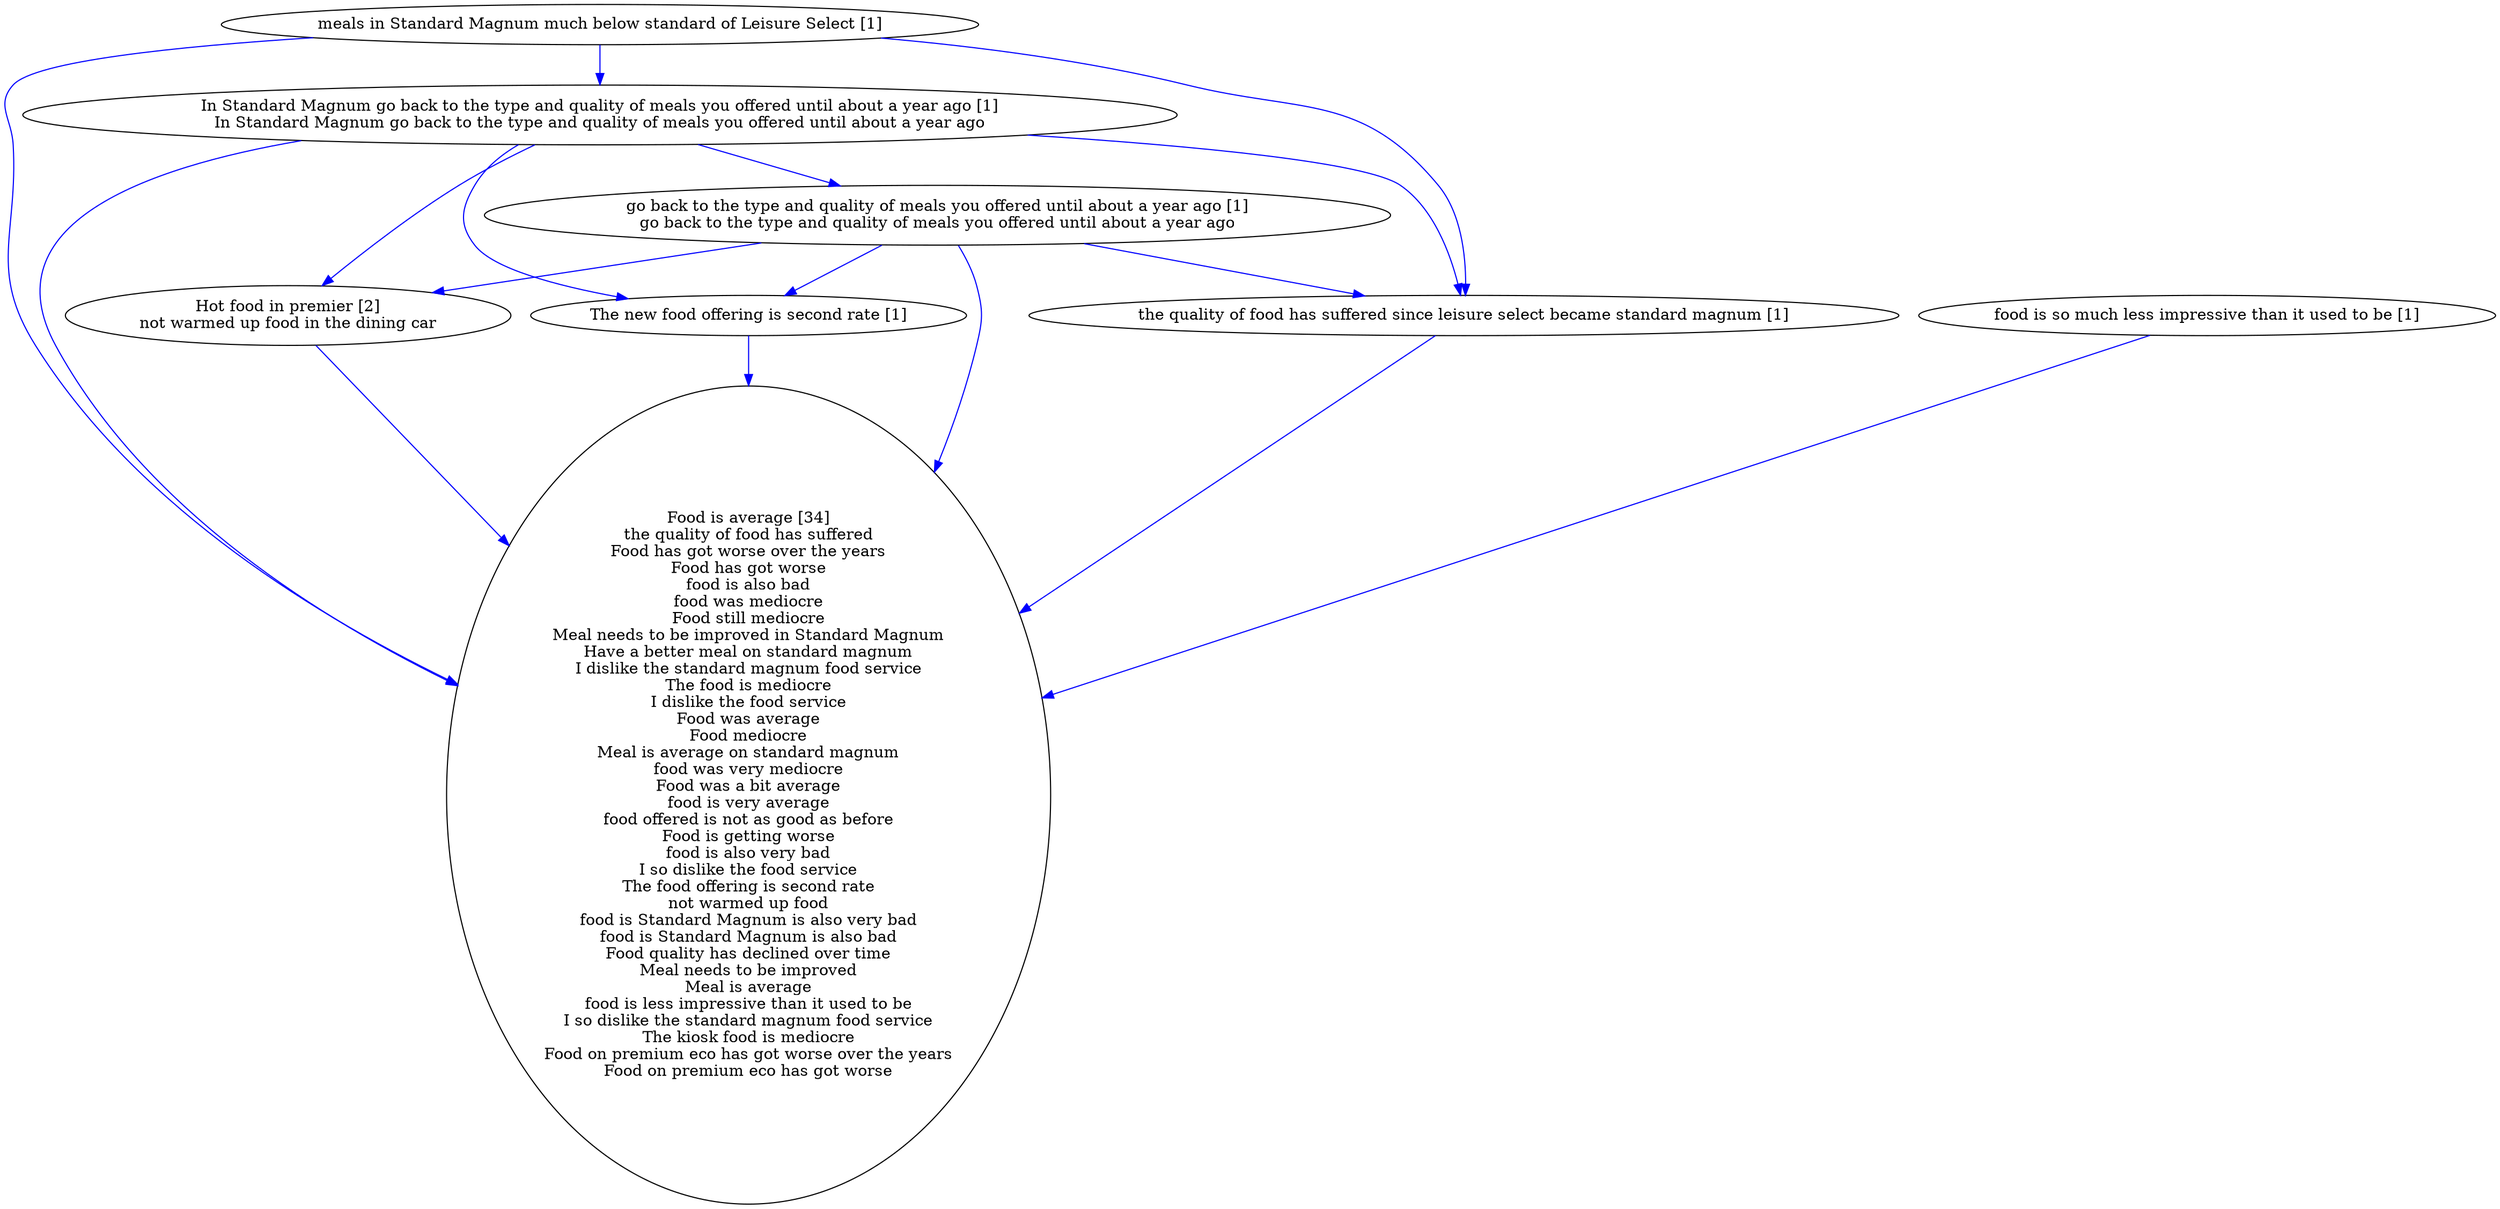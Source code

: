 digraph collapsedGraph {
"Food is average [34]\nthe quality of food has suffered\nFood has got worse over the years\nFood has got worse\nfood is also bad\nfood was mediocre\nFood still mediocre\nMeal needs to be improved in Standard Magnum\nHave a better meal on standard magnum\nI dislike the standard magnum food service\nThe food is mediocre\nI dislike the food service\nFood was average\nFood mediocre\nMeal is average on standard magnum\nfood was very mediocre\nFood was a bit average\nfood is very average\nfood offered is not as good as before\nFood is getting worse\nfood is also very bad\nI so dislike the food service\nThe food offering is second rate\nnot warmed up food\nfood is Standard Magnum is also very bad\nfood is Standard Magnum is also bad\nFood quality has declined over time\nMeal needs to be improved\nMeal is average\nfood is less impressive than it used to be\nI so dislike the standard magnum food service\nThe kiosk food is mediocre\nFood on premium eco has got worse over the years\nFood on premium eco has got worse""Hot food in premier [2]\nnot warmed up food in the dining car""In Standard Magnum go back to the type and quality of meals you offered until about a year ago [1]\nIn Standard Magnum go back to the type and quality of meals you offered until about a year ago""go back to the type and quality of meals you offered until about a year ago [1]\ngo back to the type and quality of meals you offered until about a year ago""The new food offering is second rate [1]""food is so much less impressive than it used to be [1]""meals in Standard Magnum much below standard of Leisure Select [1]""the quality of food has suffered since leisure select became standard magnum [1]""In Standard Magnum go back to the type and quality of meals you offered until about a year ago [1]\nIn Standard Magnum go back to the type and quality of meals you offered until about a year ago" -> "go back to the type and quality of meals you offered until about a year ago [1]\ngo back to the type and quality of meals you offered until about a year ago" [color=blue]
"In Standard Magnum go back to the type and quality of meals you offered until about a year ago [1]\nIn Standard Magnum go back to the type and quality of meals you offered until about a year ago" -> "The new food offering is second rate [1]" [color=blue]
"go back to the type and quality of meals you offered until about a year ago [1]\ngo back to the type and quality of meals you offered until about a year ago" -> "The new food offering is second rate [1]" [color=blue]
"go back to the type and quality of meals you offered until about a year ago [1]\ngo back to the type and quality of meals you offered until about a year ago" -> "Food is average [34]\nthe quality of food has suffered\nFood has got worse over the years\nFood has got worse\nfood is also bad\nfood was mediocre\nFood still mediocre\nMeal needs to be improved in Standard Magnum\nHave a better meal on standard magnum\nI dislike the standard magnum food service\nThe food is mediocre\nI dislike the food service\nFood was average\nFood mediocre\nMeal is average on standard magnum\nfood was very mediocre\nFood was a bit average\nfood is very average\nfood offered is not as good as before\nFood is getting worse\nfood is also very bad\nI so dislike the food service\nThe food offering is second rate\nnot warmed up food\nfood is Standard Magnum is also very bad\nfood is Standard Magnum is also bad\nFood quality has declined over time\nMeal needs to be improved\nMeal is average\nfood is less impressive than it used to be\nI so dislike the standard magnum food service\nThe kiosk food is mediocre\nFood on premium eco has got worse over the years\nFood on premium eco has got worse" [color=blue]
"The new food offering is second rate [1]" -> "Food is average [34]\nthe quality of food has suffered\nFood has got worse over the years\nFood has got worse\nfood is also bad\nfood was mediocre\nFood still mediocre\nMeal needs to be improved in Standard Magnum\nHave a better meal on standard magnum\nI dislike the standard magnum food service\nThe food is mediocre\nI dislike the food service\nFood was average\nFood mediocre\nMeal is average on standard magnum\nfood was very mediocre\nFood was a bit average\nfood is very average\nfood offered is not as good as before\nFood is getting worse\nfood is also very bad\nI so dislike the food service\nThe food offering is second rate\nnot warmed up food\nfood is Standard Magnum is also very bad\nfood is Standard Magnum is also bad\nFood quality has declined over time\nMeal needs to be improved\nMeal is average\nfood is less impressive than it used to be\nI so dislike the standard magnum food service\nThe kiosk food is mediocre\nFood on premium eco has got worse over the years\nFood on premium eco has got worse" [color=blue]
"Hot food in premier [2]\nnot warmed up food in the dining car" -> "Food is average [34]\nthe quality of food has suffered\nFood has got worse over the years\nFood has got worse\nfood is also bad\nfood was mediocre\nFood still mediocre\nMeal needs to be improved in Standard Magnum\nHave a better meal on standard magnum\nI dislike the standard magnum food service\nThe food is mediocre\nI dislike the food service\nFood was average\nFood mediocre\nMeal is average on standard magnum\nfood was very mediocre\nFood was a bit average\nfood is very average\nfood offered is not as good as before\nFood is getting worse\nfood is also very bad\nI so dislike the food service\nThe food offering is second rate\nnot warmed up food\nfood is Standard Magnum is also very bad\nfood is Standard Magnum is also bad\nFood quality has declined over time\nMeal needs to be improved\nMeal is average\nfood is less impressive than it used to be\nI so dislike the standard magnum food service\nThe kiosk food is mediocre\nFood on premium eco has got worse over the years\nFood on premium eco has got worse" [color=blue]
"In Standard Magnum go back to the type and quality of meals you offered until about a year ago [1]\nIn Standard Magnum go back to the type and quality of meals you offered until about a year ago" -> "Food is average [34]\nthe quality of food has suffered\nFood has got worse over the years\nFood has got worse\nfood is also bad\nfood was mediocre\nFood still mediocre\nMeal needs to be improved in Standard Magnum\nHave a better meal on standard magnum\nI dislike the standard magnum food service\nThe food is mediocre\nI dislike the food service\nFood was average\nFood mediocre\nMeal is average on standard magnum\nfood was very mediocre\nFood was a bit average\nfood is very average\nfood offered is not as good as before\nFood is getting worse\nfood is also very bad\nI so dislike the food service\nThe food offering is second rate\nnot warmed up food\nfood is Standard Magnum is also very bad\nfood is Standard Magnum is also bad\nFood quality has declined over time\nMeal needs to be improved\nMeal is average\nfood is less impressive than it used to be\nI so dislike the standard magnum food service\nThe kiosk food is mediocre\nFood on premium eco has got worse over the years\nFood on premium eco has got worse" [color=blue]
"food is so much less impressive than it used to be [1]" -> "Food is average [34]\nthe quality of food has suffered\nFood has got worse over the years\nFood has got worse\nfood is also bad\nfood was mediocre\nFood still mediocre\nMeal needs to be improved in Standard Magnum\nHave a better meal on standard magnum\nI dislike the standard magnum food service\nThe food is mediocre\nI dislike the food service\nFood was average\nFood mediocre\nMeal is average on standard magnum\nfood was very mediocre\nFood was a bit average\nfood is very average\nfood offered is not as good as before\nFood is getting worse\nfood is also very bad\nI so dislike the food service\nThe food offering is second rate\nnot warmed up food\nfood is Standard Magnum is also very bad\nfood is Standard Magnum is also bad\nFood quality has declined over time\nMeal needs to be improved\nMeal is average\nfood is less impressive than it used to be\nI so dislike the standard magnum food service\nThe kiosk food is mediocre\nFood on premium eco has got worse over the years\nFood on premium eco has got worse" [color=blue]
"meals in Standard Magnum much below standard of Leisure Select [1]" -> "In Standard Magnum go back to the type and quality of meals you offered until about a year ago [1]\nIn Standard Magnum go back to the type and quality of meals you offered until about a year ago" [color=blue]
"meals in Standard Magnum much below standard of Leisure Select [1]" -> "Food is average [34]\nthe quality of food has suffered\nFood has got worse over the years\nFood has got worse\nfood is also bad\nfood was mediocre\nFood still mediocre\nMeal needs to be improved in Standard Magnum\nHave a better meal on standard magnum\nI dislike the standard magnum food service\nThe food is mediocre\nI dislike the food service\nFood was average\nFood mediocre\nMeal is average on standard magnum\nfood was very mediocre\nFood was a bit average\nfood is very average\nfood offered is not as good as before\nFood is getting worse\nfood is also very bad\nI so dislike the food service\nThe food offering is second rate\nnot warmed up food\nfood is Standard Magnum is also very bad\nfood is Standard Magnum is also bad\nFood quality has declined over time\nMeal needs to be improved\nMeal is average\nfood is less impressive than it used to be\nI so dislike the standard magnum food service\nThe kiosk food is mediocre\nFood on premium eco has got worse over the years\nFood on premium eco has got worse" [color=blue]
"In Standard Magnum go back to the type and quality of meals you offered until about a year ago [1]\nIn Standard Magnum go back to the type and quality of meals you offered until about a year ago" -> "Hot food in premier [2]\nnot warmed up food in the dining car" [color=blue]
"go back to the type and quality of meals you offered until about a year ago [1]\ngo back to the type and quality of meals you offered until about a year ago" -> "Hot food in premier [2]\nnot warmed up food in the dining car" [color=blue]
"In Standard Magnum go back to the type and quality of meals you offered until about a year ago [1]\nIn Standard Magnum go back to the type and quality of meals you offered until about a year ago" -> "the quality of food has suffered since leisure select became standard magnum [1]" [color=blue]
"go back to the type and quality of meals you offered until about a year ago [1]\ngo back to the type and quality of meals you offered until about a year ago" -> "the quality of food has suffered since leisure select became standard magnum [1]" [color=blue]
"meals in Standard Magnum much below standard of Leisure Select [1]" -> "the quality of food has suffered since leisure select became standard magnum [1]" [color=blue]
"the quality of food has suffered since leisure select became standard magnum [1]" -> "Food is average [34]\nthe quality of food has suffered\nFood has got worse over the years\nFood has got worse\nfood is also bad\nfood was mediocre\nFood still mediocre\nMeal needs to be improved in Standard Magnum\nHave a better meal on standard magnum\nI dislike the standard magnum food service\nThe food is mediocre\nI dislike the food service\nFood was average\nFood mediocre\nMeal is average on standard magnum\nfood was very mediocre\nFood was a bit average\nfood is very average\nfood offered is not as good as before\nFood is getting worse\nfood is also very bad\nI so dislike the food service\nThe food offering is second rate\nnot warmed up food\nfood is Standard Magnum is also very bad\nfood is Standard Magnum is also bad\nFood quality has declined over time\nMeal needs to be improved\nMeal is average\nfood is less impressive than it used to be\nI so dislike the standard magnum food service\nThe kiosk food is mediocre\nFood on premium eco has got worse over the years\nFood on premium eco has got worse" [color=blue]
}